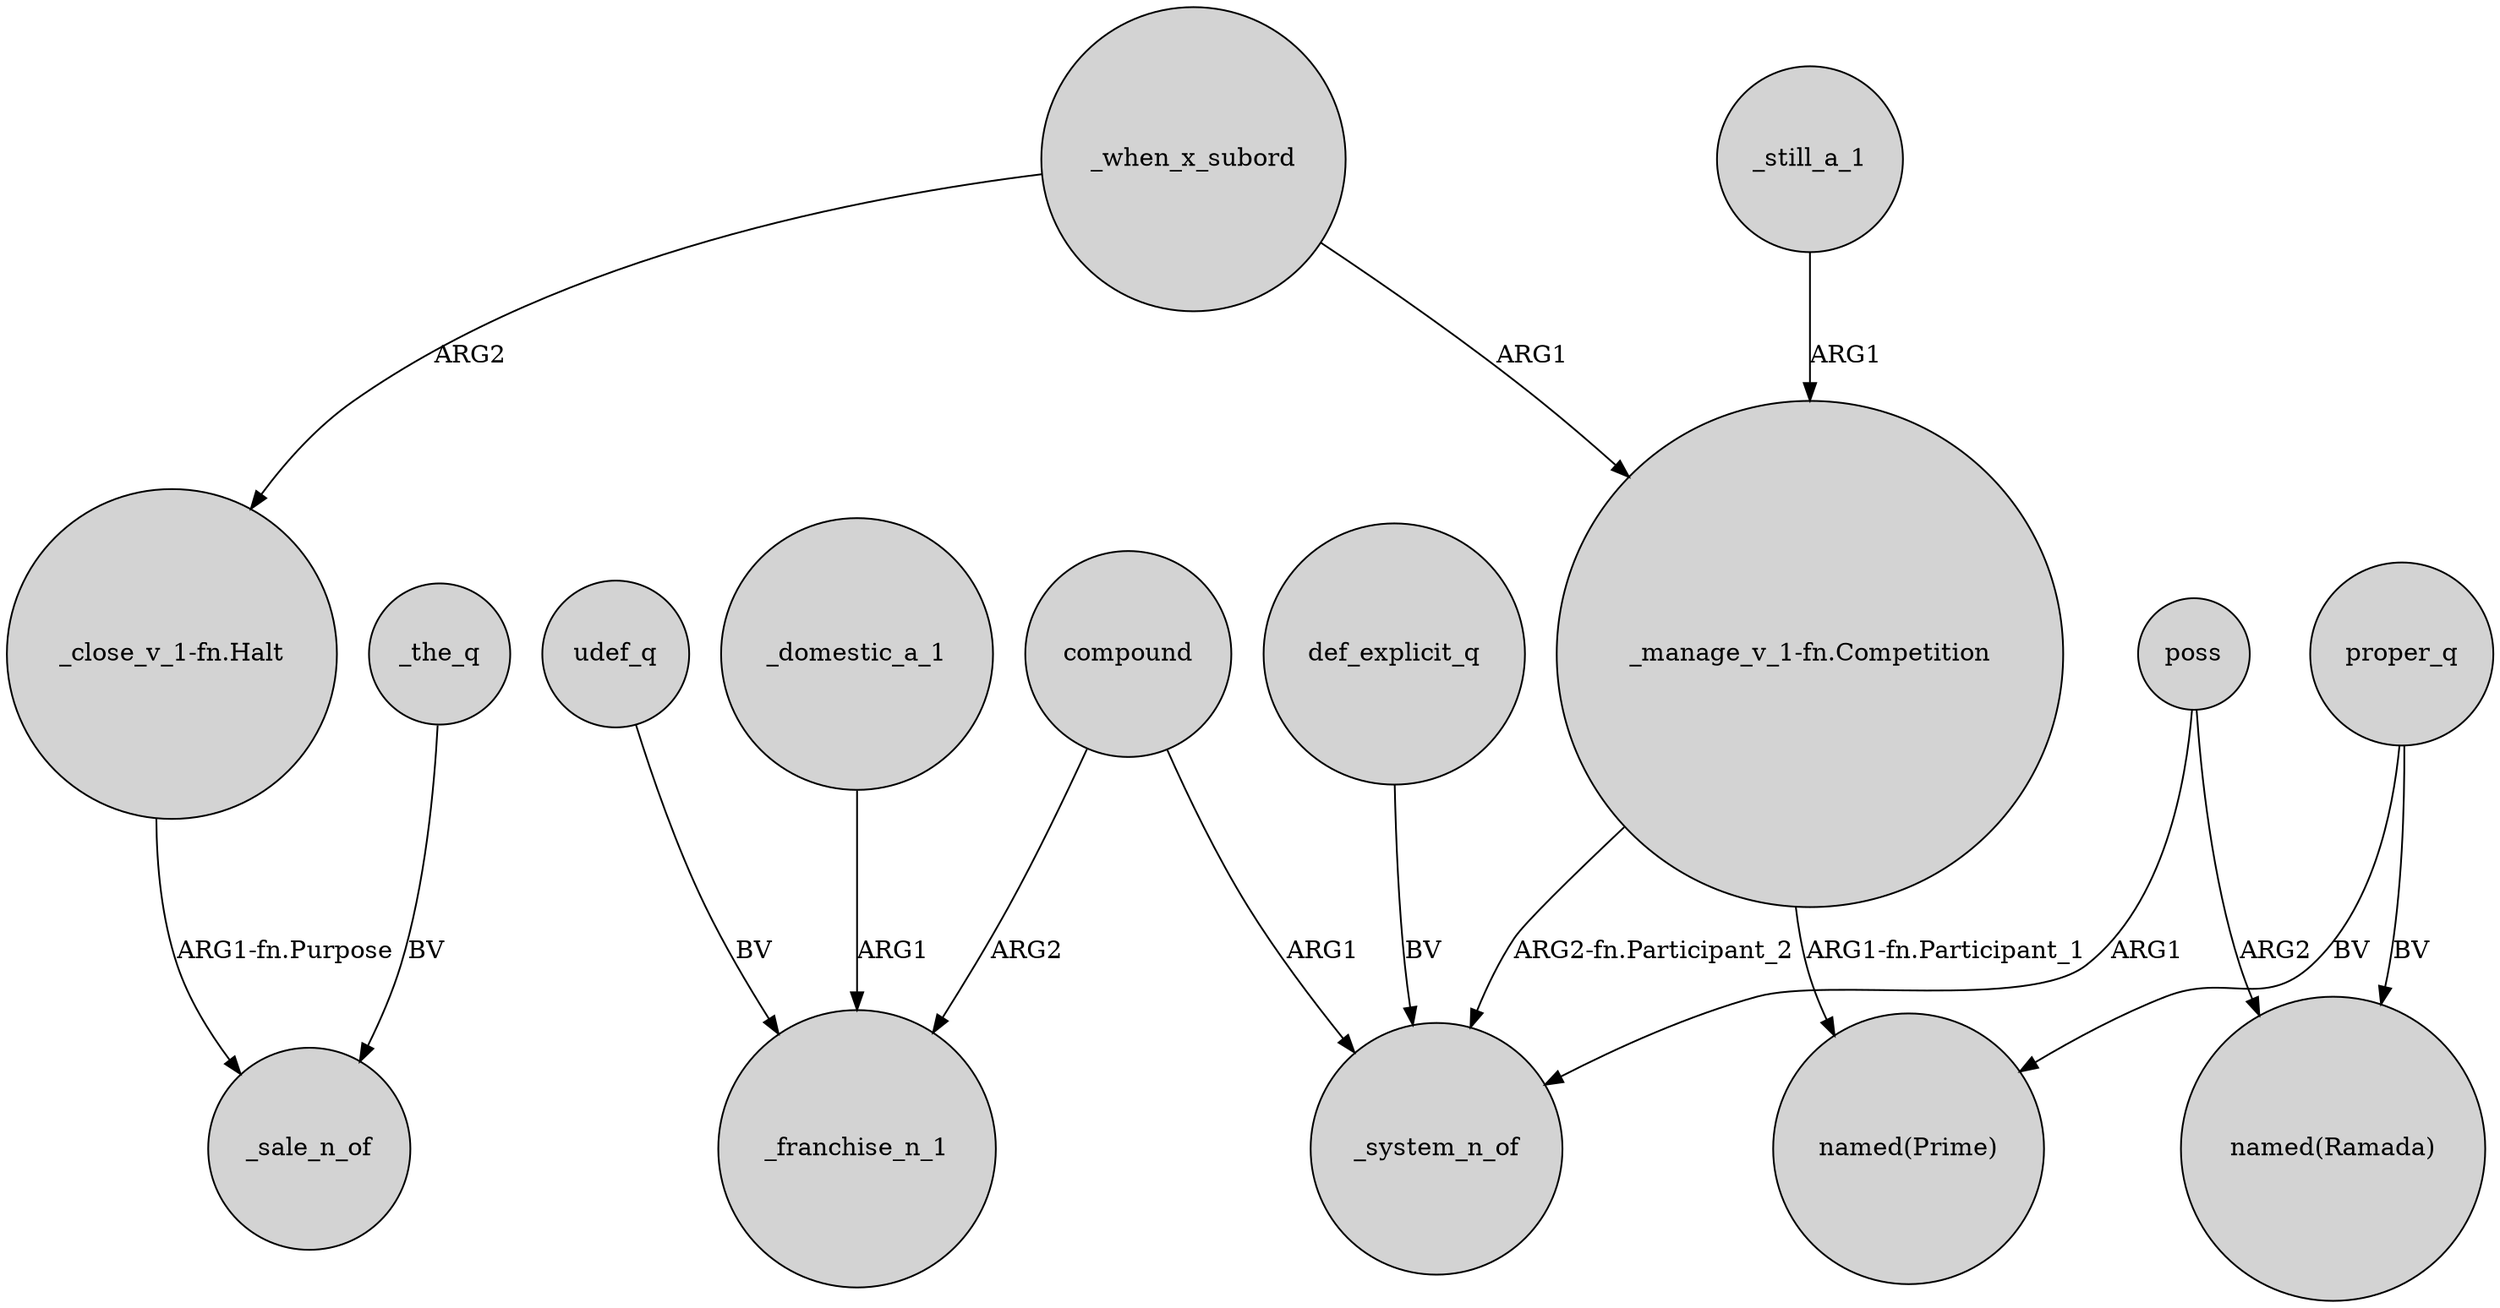 digraph {
	node [shape=circle style=filled]
	"_close_v_1-fn.Halt" -> _sale_n_of [label="ARG1-fn.Purpose"]
	proper_q -> "named(Ramada)" [label=BV]
	compound -> _system_n_of [label=ARG1]
	compound -> _franchise_n_1 [label=ARG2]
	"_manage_v_1-fn.Competition" -> _system_n_of [label="ARG2-fn.Participant_2"]
	proper_q -> "named(Prime)" [label=BV]
	def_explicit_q -> _system_n_of [label=BV]
	_when_x_subord -> "_close_v_1-fn.Halt" [label=ARG2]
	poss -> "named(Ramada)" [label=ARG2]
	_the_q -> _sale_n_of [label=BV]
	_when_x_subord -> "_manage_v_1-fn.Competition" [label=ARG1]
	poss -> _system_n_of [label=ARG1]
	udef_q -> _franchise_n_1 [label=BV]
	"_manage_v_1-fn.Competition" -> "named(Prime)" [label="ARG1-fn.Participant_1"]
	_domestic_a_1 -> _franchise_n_1 [label=ARG1]
	_still_a_1 -> "_manage_v_1-fn.Competition" [label=ARG1]
}
